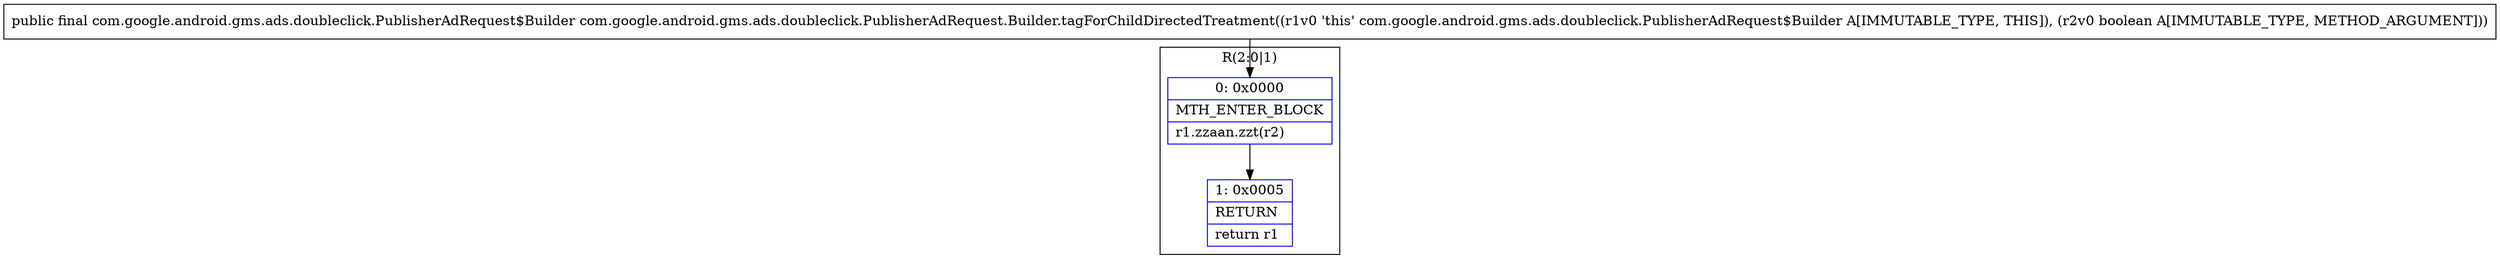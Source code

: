 digraph "CFG forcom.google.android.gms.ads.doubleclick.PublisherAdRequest.Builder.tagForChildDirectedTreatment(Z)Lcom\/google\/android\/gms\/ads\/doubleclick\/PublisherAdRequest$Builder;" {
subgraph cluster_Region_1508588154 {
label = "R(2:0|1)";
node [shape=record,color=blue];
Node_0 [shape=record,label="{0\:\ 0x0000|MTH_ENTER_BLOCK\l|r1.zzaan.zzt(r2)\l}"];
Node_1 [shape=record,label="{1\:\ 0x0005|RETURN\l|return r1\l}"];
}
MethodNode[shape=record,label="{public final com.google.android.gms.ads.doubleclick.PublisherAdRequest$Builder com.google.android.gms.ads.doubleclick.PublisherAdRequest.Builder.tagForChildDirectedTreatment((r1v0 'this' com.google.android.gms.ads.doubleclick.PublisherAdRequest$Builder A[IMMUTABLE_TYPE, THIS]), (r2v0 boolean A[IMMUTABLE_TYPE, METHOD_ARGUMENT])) }"];
MethodNode -> Node_0;
Node_0 -> Node_1;
}

